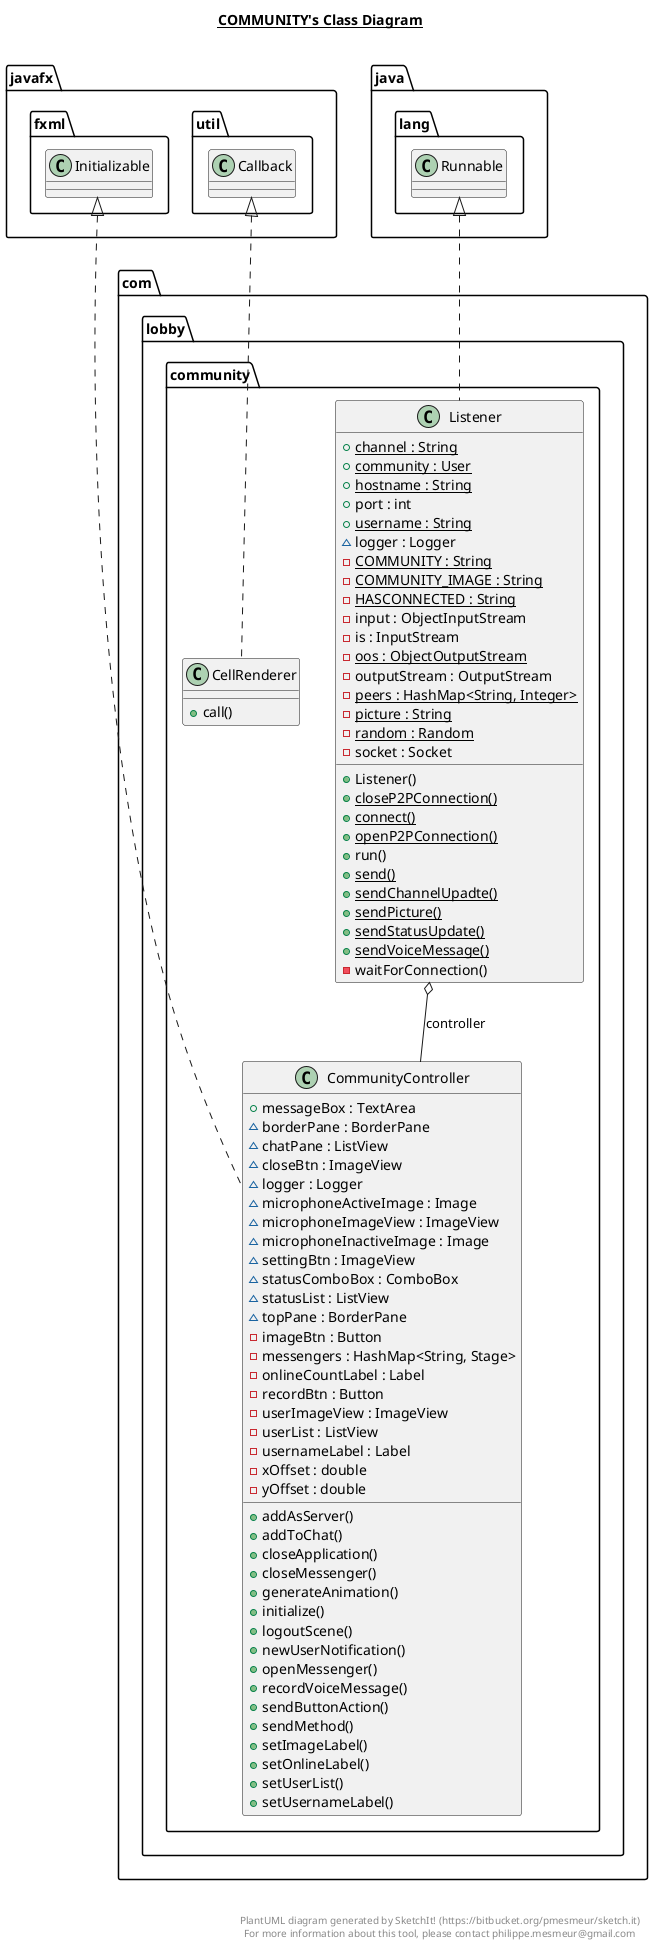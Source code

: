 @startuml

title __COMMUNITY's Class Diagram__\n

  namespace com.lobby.community {
    class com.lobby.community.CellRenderer {
        + call()
    }
  }
  

  namespace com.lobby.community {
    class com.lobby.community.CommunityController {
        + messageBox : TextArea
        ~ borderPane : BorderPane
        ~ chatPane : ListView
        ~ closeBtn : ImageView
        ~ logger : Logger
        ~ microphoneActiveImage : Image
        ~ microphoneImageView : ImageView
        ~ microphoneInactiveImage : Image
        ~ settingBtn : ImageView
        ~ statusComboBox : ComboBox
        ~ statusList : ListView
        ~ topPane : BorderPane
        - imageBtn : Button
        - messengers : HashMap<String, Stage>
        - onlineCountLabel : Label
        - recordBtn : Button
        - userImageView : ImageView
        - userList : ListView
        - usernameLabel : Label
        - xOffset : double
        - yOffset : double
        + addAsServer()
        + addToChat()
        + closeApplication()
        + closeMessenger()
        + generateAnimation()
        + initialize()
        + logoutScene()
        + newUserNotification()
        + openMessenger()
        + recordVoiceMessage()
        + sendButtonAction()
        + sendMethod()
        + setImageLabel()
        + setOnlineLabel()
        + setUserList()
        + setUsernameLabel()
    }
  }
  

  namespace com.lobby.community {
    class com.lobby.community.Listener {
        {static} + channel : String
        {static} + community : User
        {static} + hostname : String
        + port : int
        {static} + username : String
        ~ logger : Logger
        {static} - COMMUNITY : String
        {static} - COMMUNITY_IMAGE : String
        {static} - HASCONNECTED : String
        - input : ObjectInputStream
        - is : InputStream
        {static} - oos : ObjectOutputStream
        - outputStream : OutputStream
        {static} - peers : HashMap<String, Integer>
        {static} - picture : String
        {static} - random : Random
        - socket : Socket
        + Listener()
        {static} + closeP2PConnection()
        {static} + connect()
        {static} + openP2PConnection()
        + run()
        {static} + send()
        {static} + sendChannelUpadte()
        {static} + sendPicture()
        {static} + sendStatusUpdate()
        {static} + sendVoiceMessage()
        - waitForConnection()
    }
  }
  

  com.lobby.community.CellRenderer .up.|> javafx.util.Callback
  com.lobby.community.CommunityController .up.|> javafx.fxml.Initializable
  com.lobby.community.Listener .up.|> java.lang.Runnable
  com.lobby.community.Listener o-- com.lobby.community.CommunityController : controller


right footer


PlantUML diagram generated by SketchIt! (https://bitbucket.org/pmesmeur/sketch.it)
For more information about this tool, please contact philippe.mesmeur@gmail.com
endfooter

@enduml
